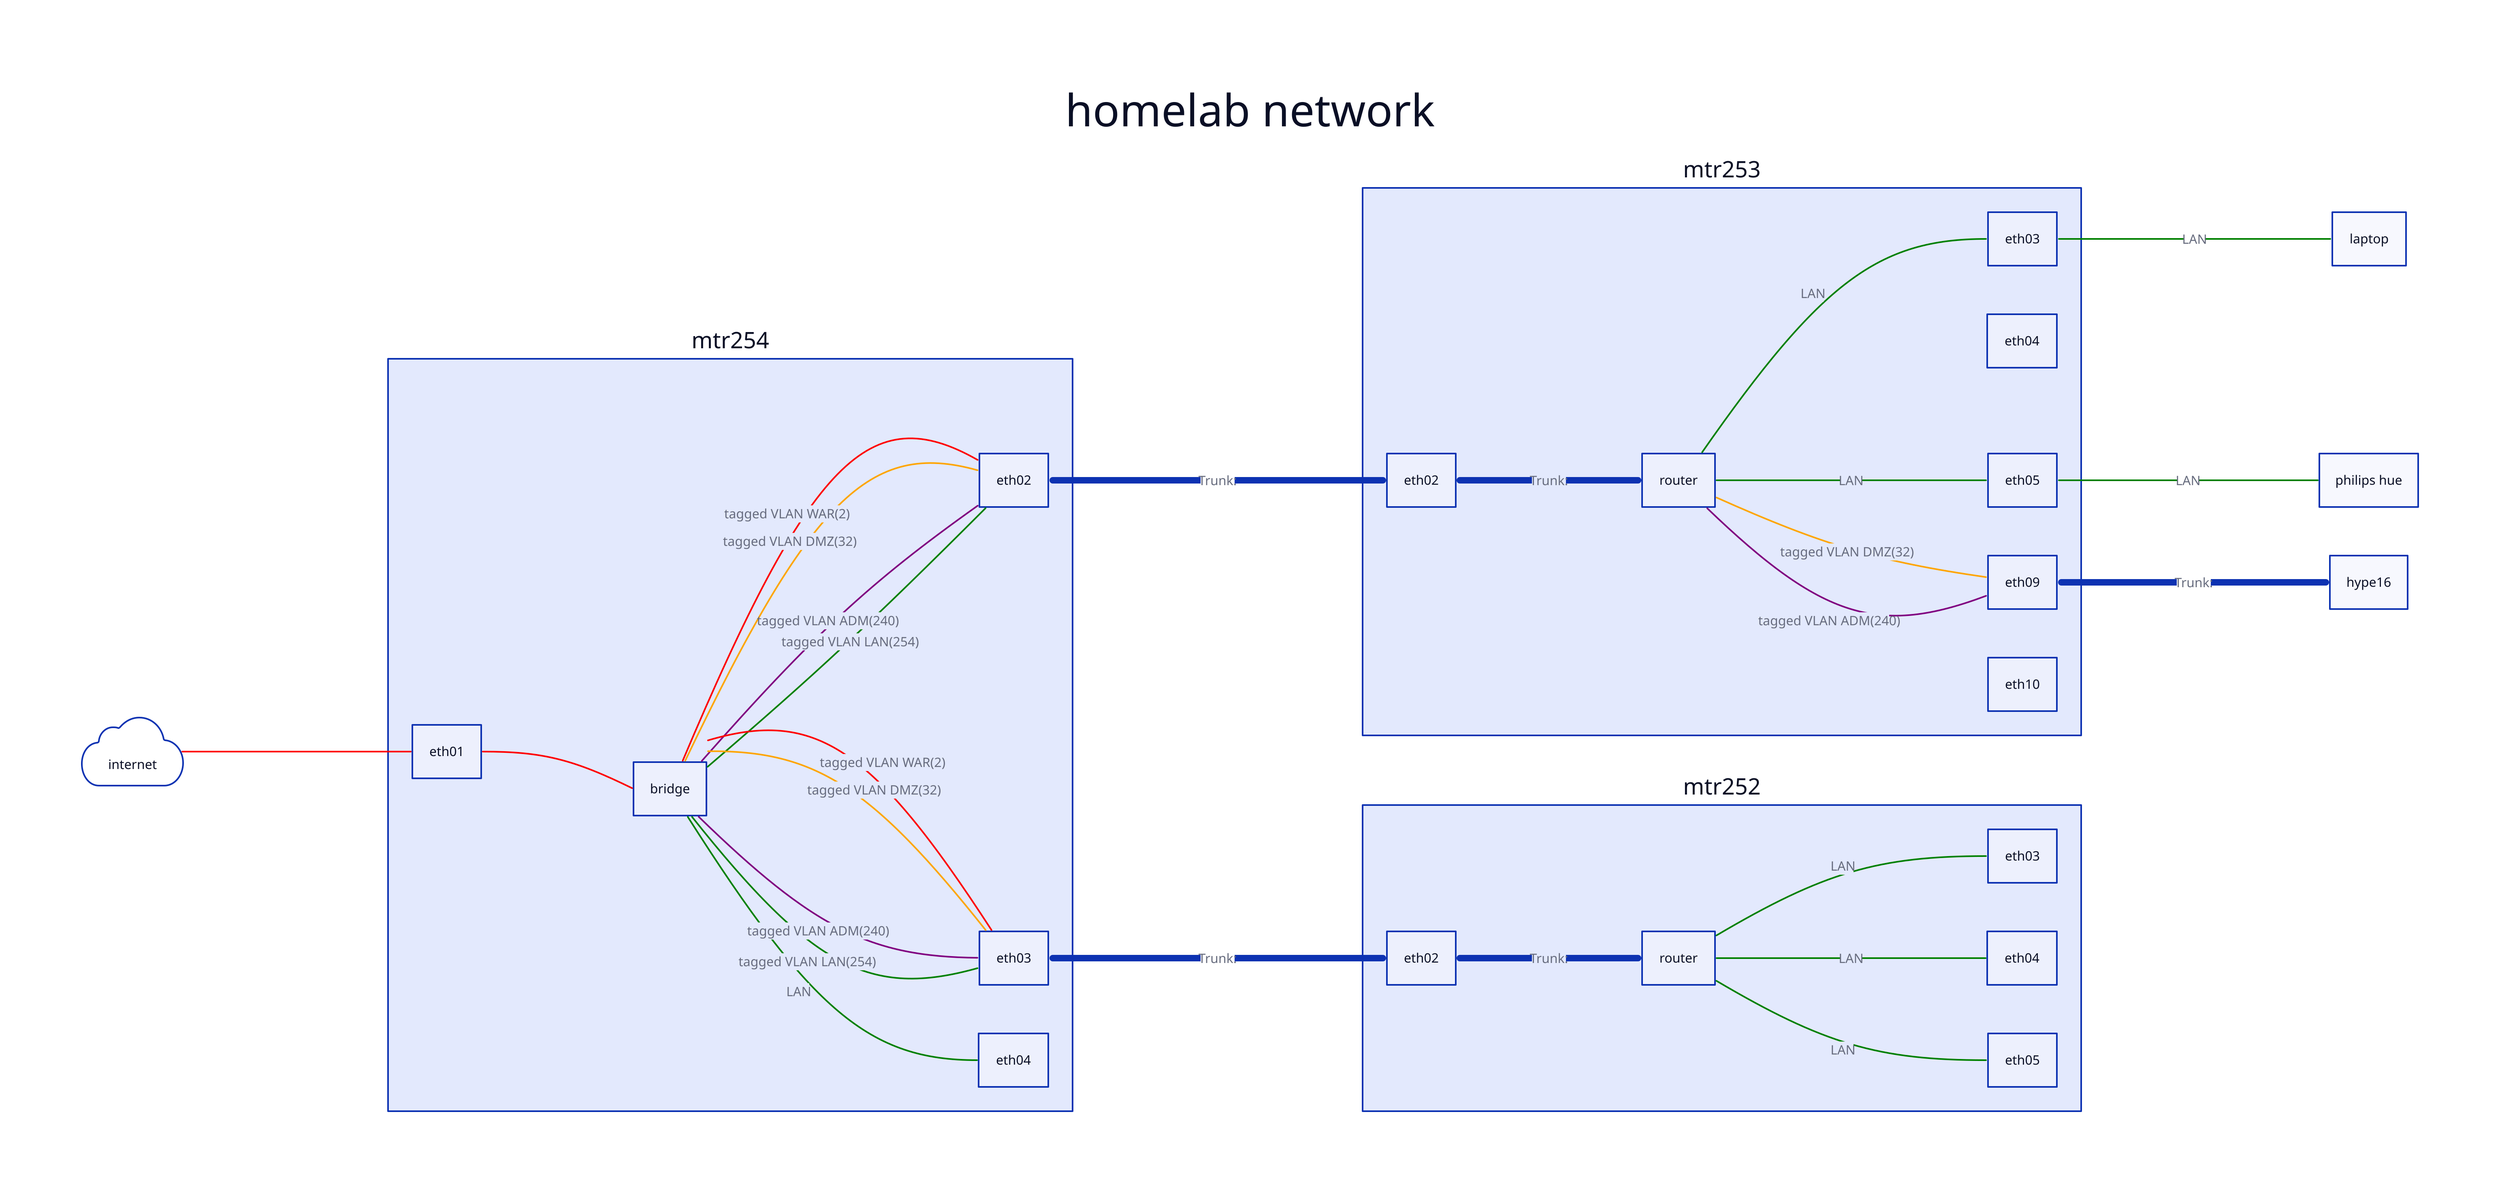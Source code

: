 # d2 ~/ghq/github.com/badele/nix-homelab/docs/network.d2

direction: right
vars: {
  d2-config: {
    layout-engine: elk
  }
}

title: homelab network {
  shape: text
  near: top-center
  style: {
    font-size: 55
  }
}

internet: internet
internet.shape: cloud

# vlan-adm

mtr254: {
  eth01
  eth02
  eth03
  eth04
}

mtr253: {
  eth02
  eth03
  eth04
  eth05
  eth09
  eth10
}

mtr252: {
  eth02
  eth03
  eth04
  eth05
}

# mtr254
internet -- mtr254.eth01 -- mtr254.bridge: {style.stroke: red}
mtr254.bridge -- mtr254.eth02: tagged VLAN WAR(2) {style.stroke: red}
mtr254.bridge -- mtr254.eth02: tagged VLAN DMZ(32) {style.stroke: orange}
mtr254.bridge -- mtr254.eth02: tagged VLAN ADM(240) {style.stroke: purple}
mtr254.bridge -- mtr254.eth02: tagged VLAN LAN(254) {style.stroke: green}

mtr254.bridge -- mtr254.eth03: tagged VLAN WAR(2) {style.stroke: red}
mtr254.bridge -- mtr254.eth03: tagged VLAN DMZ(32) {style.stroke: orange}
mtr254.bridge -- mtr254.eth03: tagged VLAN ADM(240) {style.stroke: purple}
mtr254.bridge -- mtr254.eth03: tagged VLAN LAN(254) {style.stroke: green}

mtr254.bridge -- mtr254.eth04: LAN {style.stroke: green}
mtr254.eth02 -- mtr253.eth02: Trunk: {style.stroke-width: 8}
mtr254.eth03 -- mtr252.eth02: Trunk: {style.stroke-width: 8}

# mtr253
mtr253.eth02 -- mtr253.router: Trunk: {style.stroke-width: 8}
mtr253.router -- mtr253.eth03: LAN {style.stroke: green}
mtr253.router -- mtr253.eth05: LAN {style.stroke: green}
mtr253.router -- mtr253.eth09: tagged VLAN DMZ(32) {style.stroke: orange}
mtr253.router -- mtr253.eth09: tagged VLAN ADM(240) {style.stroke: purple}
mtr253.eth03 -- laptop: LAN {style.stroke: green}
mtr253.eth05 -- philips hue: LAN {style.stroke: green}
mtr253.eth09 -- hype16: Trunk: {style.stroke-width: 8}

# mtr252
mtr252.eth02 -- mtr252.router: Trunk: {style.stroke-width: 8}
mtr252.router -- mtr252.eth03: LAN {style.stroke: green}
mtr252.router -- mtr252.eth04: LAN {style.stroke: green}
mtr252.router -- mtr252.eth05: LAN {style.stroke: green}
